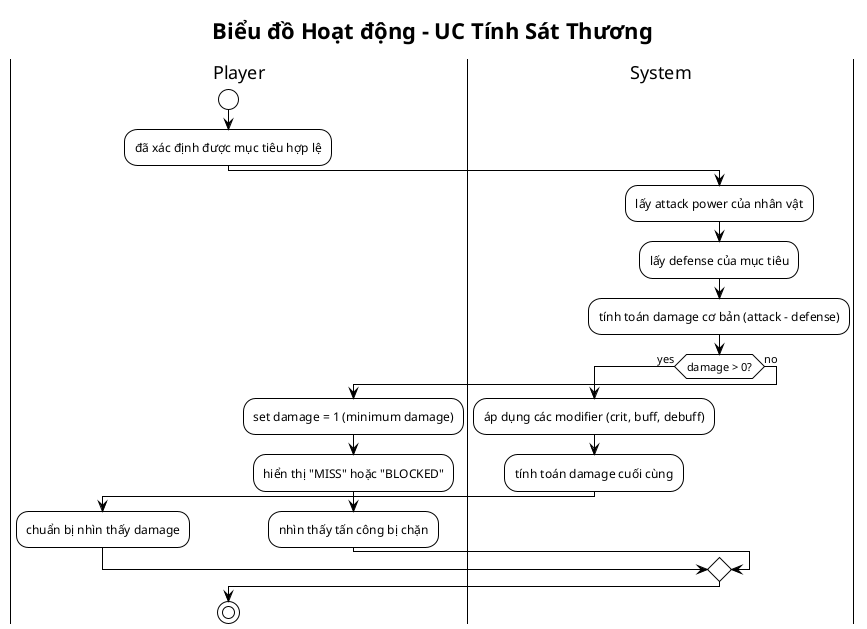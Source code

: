@startuml Activity_UC3_Tinh_Sat_Thuong
!theme plain

title Biểu đồ Hoạt động - UC Tính Sát Thương

|Player|
start
:đã xác định được mục tiêu hợp lệ;

|System|
:lấy attack power của nhân vật;
:lấy defense của mục tiêu;
:tính toán damage cơ bản (attack - defense);

if (damage > 0?) then (yes)
  :áp dụng các modifier (crit, buff, debuff);
  :tính toán damage cuối cùng;
  
  |Player|
  :chuẩn bị nhìn thấy damage;
  
else (no)
  :set damage = 1 (minimum damage);
  :hiển thị "MISS" hoặc "BLOCKED";
  
  |Player|
  :nhìn thấy tấn công bị chặn;
endif

stop

@enduml


